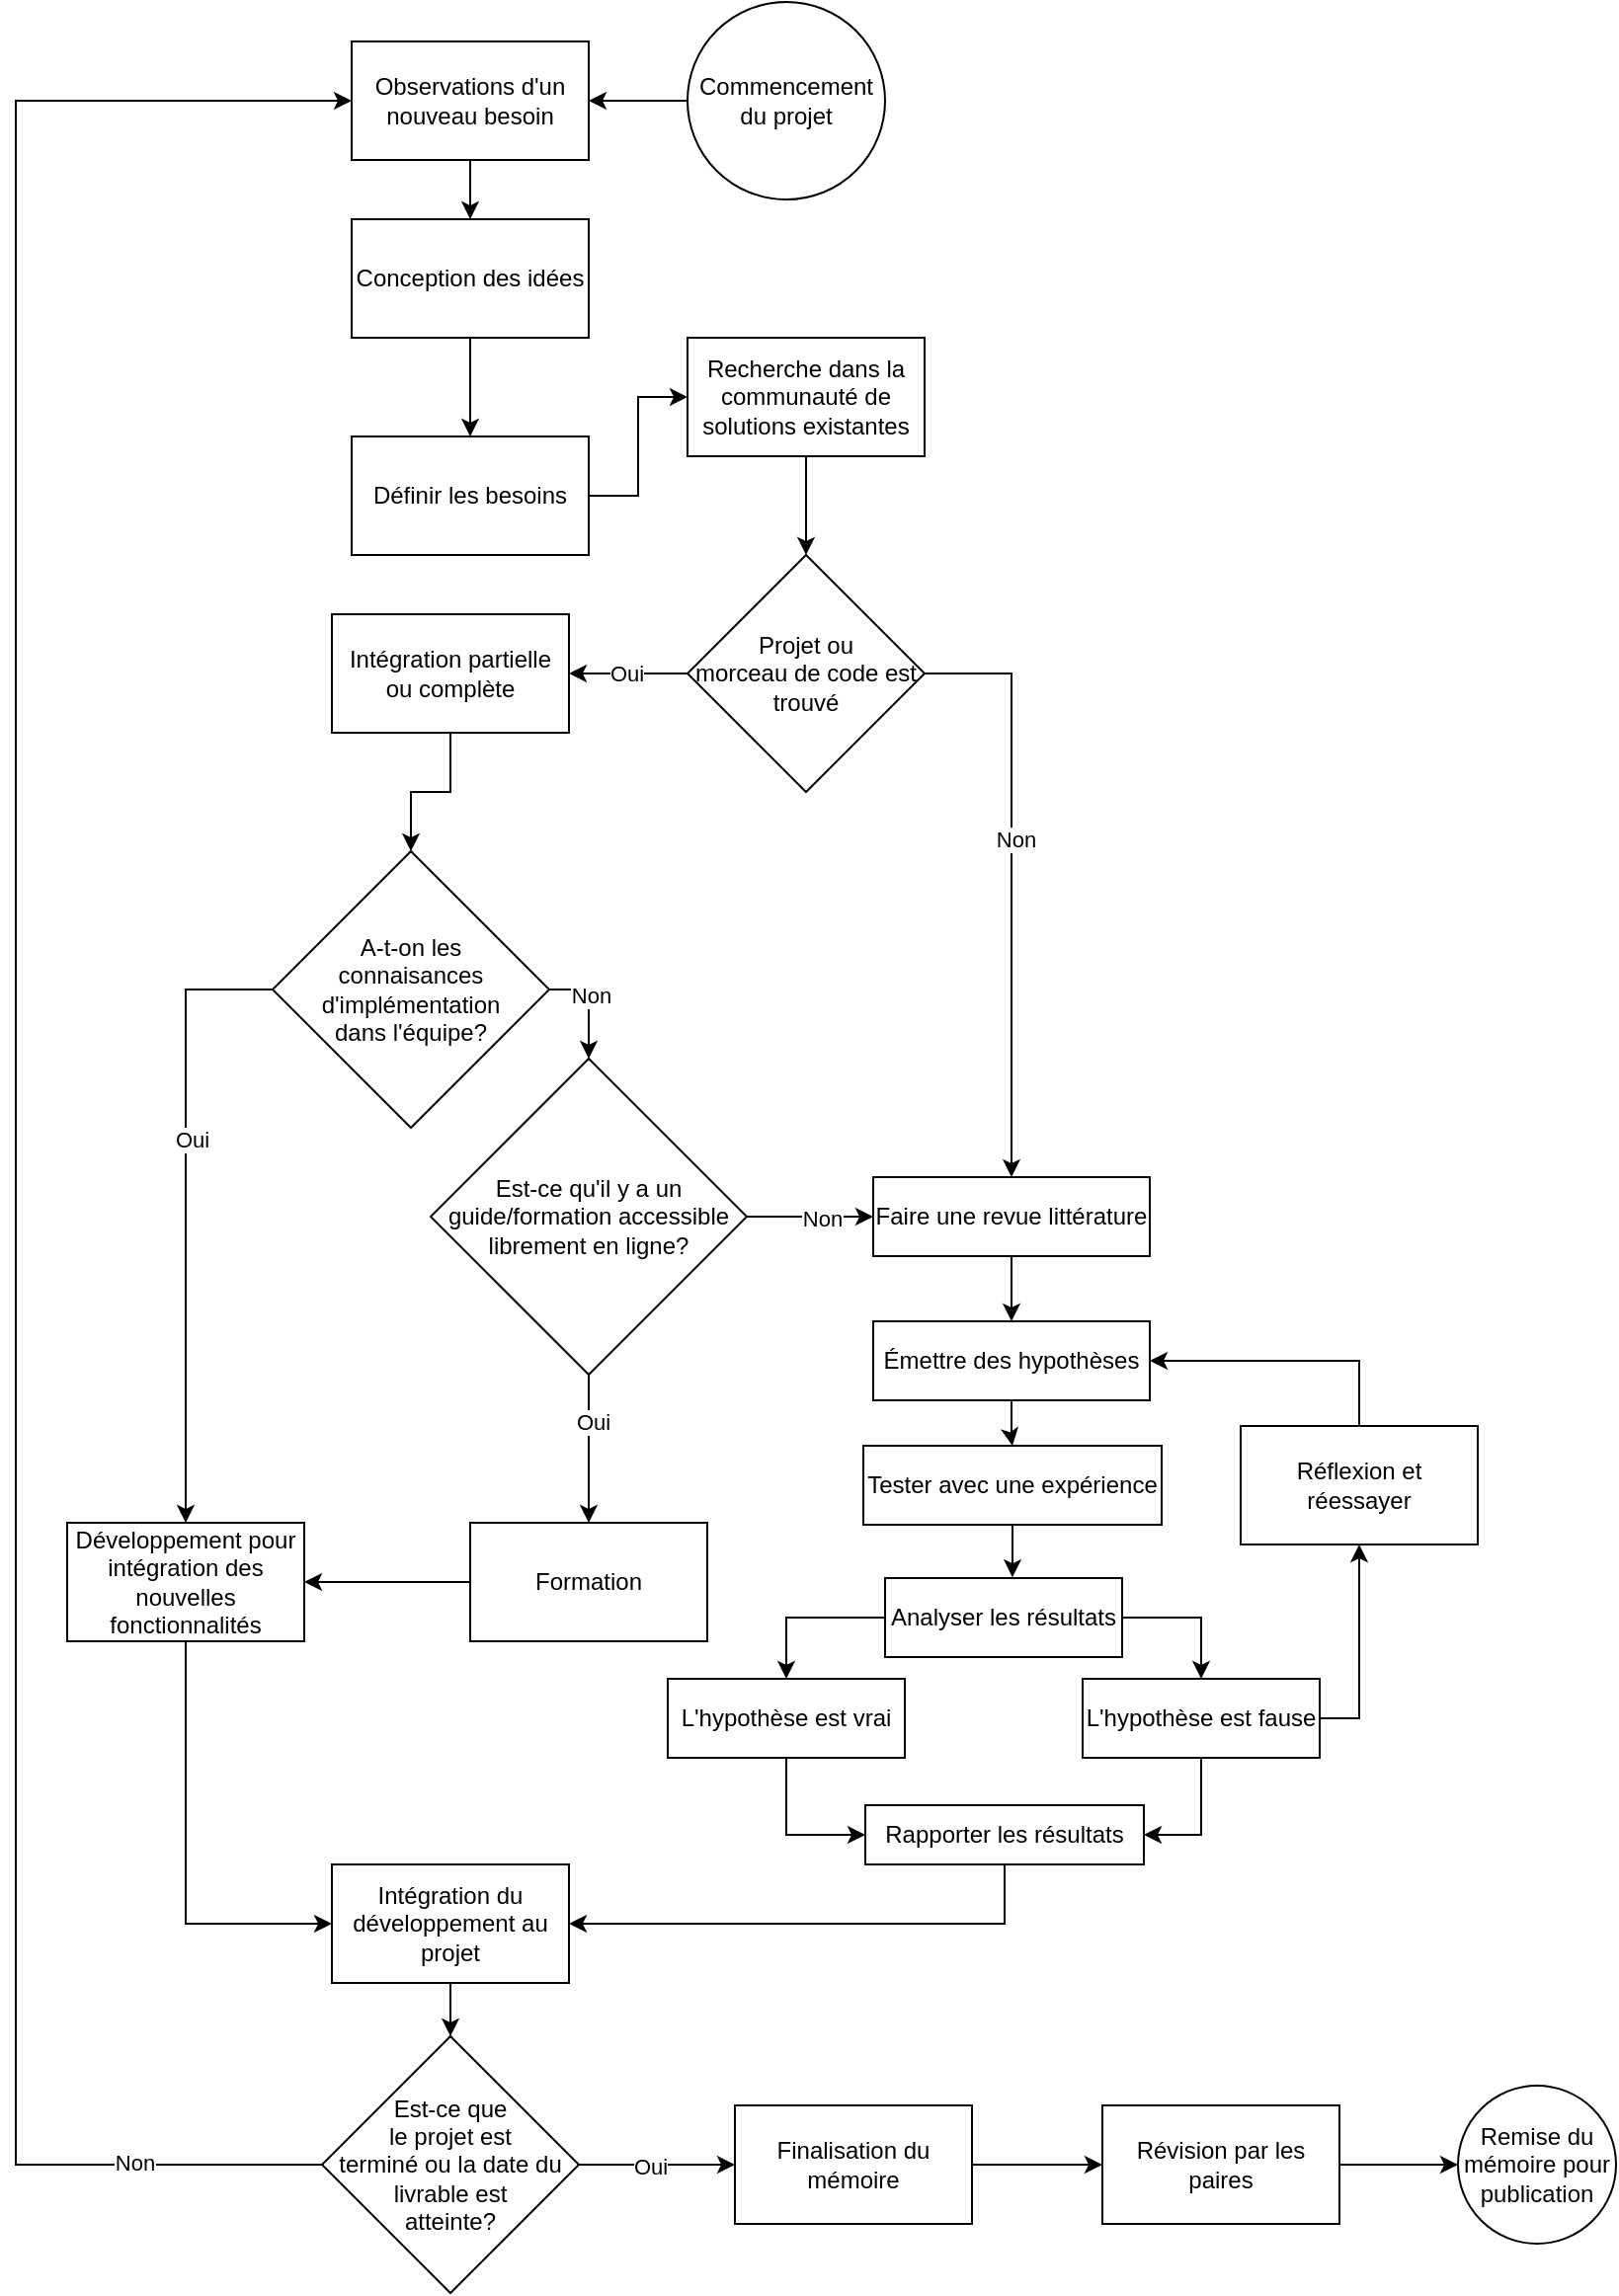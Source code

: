 <mxfile version="21.2.9" type="device">
  <diagram name="Page-1" id="TdMP7RXxZ5fVctfMn1uE">
    <mxGraphModel dx="4704" dy="2656" grid="1" gridSize="10" guides="1" tooltips="1" connect="1" arrows="1" fold="1" page="1" pageScale="1" pageWidth="827" pageHeight="1169" math="0" shadow="0">
      <root>
        <mxCell id="0" />
        <mxCell id="1" parent="0" />
        <mxCell id="NCH8o113N83UNr_NgnJS-6" style="edgeStyle=orthogonalEdgeStyle;rounded=0;orthogonalLoop=1;jettySize=auto;html=1;entryX=0.5;entryY=0;entryDx=0;entryDy=0;" parent="1" source="NCH8o113N83UNr_NgnJS-2" target="NCH8o113N83UNr_NgnJS-3" edge="1">
          <mxGeometry relative="1" as="geometry" />
        </mxCell>
        <mxCell id="NCH8o113N83UNr_NgnJS-2" value="Faire une revue littérature" style="rounded=0;whiteSpace=wrap;html=1;" parent="1" vertex="1">
          <mxGeometry x="364" y="515" width="140" height="40" as="geometry" />
        </mxCell>
        <mxCell id="NCH8o113N83UNr_NgnJS-20" style="edgeStyle=orthogonalEdgeStyle;rounded=0;orthogonalLoop=1;jettySize=auto;html=1;" parent="1" source="NCH8o113N83UNr_NgnJS-3" target="NCH8o113N83UNr_NgnJS-4" edge="1">
          <mxGeometry relative="1" as="geometry" />
        </mxCell>
        <mxCell id="NCH8o113N83UNr_NgnJS-3" value="Émettre des hypothèses" style="rounded=0;whiteSpace=wrap;html=1;" parent="1" vertex="1">
          <mxGeometry x="364" y="588" width="140" height="40" as="geometry" />
        </mxCell>
        <mxCell id="NCH8o113N83UNr_NgnJS-13" style="edgeStyle=orthogonalEdgeStyle;rounded=0;orthogonalLoop=1;jettySize=auto;html=1;entryX=0.537;entryY=-0.01;entryDx=0;entryDy=0;entryPerimeter=0;" parent="1" source="NCH8o113N83UNr_NgnJS-4" target="NCH8o113N83UNr_NgnJS-8" edge="1">
          <mxGeometry relative="1" as="geometry" />
        </mxCell>
        <mxCell id="NCH8o113N83UNr_NgnJS-4" value="Tester avec une expérience" style="rounded=0;whiteSpace=wrap;html=1;" parent="1" vertex="1">
          <mxGeometry x="359" y="651" width="151" height="40" as="geometry" />
        </mxCell>
        <mxCell id="NCH8o113N83UNr_NgnJS-14" style="edgeStyle=orthogonalEdgeStyle;rounded=0;orthogonalLoop=1;jettySize=auto;html=1;entryX=0.5;entryY=0;entryDx=0;entryDy=0;exitX=0;exitY=0.5;exitDx=0;exitDy=0;" parent="1" source="NCH8o113N83UNr_NgnJS-8" target="NCH8o113N83UNr_NgnJS-9" edge="1">
          <mxGeometry relative="1" as="geometry" />
        </mxCell>
        <mxCell id="NCH8o113N83UNr_NgnJS-15" style="edgeStyle=orthogonalEdgeStyle;rounded=0;orthogonalLoop=1;jettySize=auto;html=1;entryX=0.5;entryY=0;entryDx=0;entryDy=0;exitX=1;exitY=0.5;exitDx=0;exitDy=0;" parent="1" source="NCH8o113N83UNr_NgnJS-8" target="NCH8o113N83UNr_NgnJS-10" edge="1">
          <mxGeometry relative="1" as="geometry" />
        </mxCell>
        <mxCell id="NCH8o113N83UNr_NgnJS-8" value="Analyser les résultats" style="rounded=0;whiteSpace=wrap;html=1;" parent="1" vertex="1">
          <mxGeometry x="370" y="718" width="120" height="40" as="geometry" />
        </mxCell>
        <mxCell id="NCH8o113N83UNr_NgnJS-16" value="" style="edgeStyle=orthogonalEdgeStyle;rounded=0;orthogonalLoop=1;jettySize=auto;html=1;entryX=0;entryY=0.5;entryDx=0;entryDy=0;" parent="1" source="NCH8o113N83UNr_NgnJS-9" target="NCH8o113N83UNr_NgnJS-11" edge="1">
          <mxGeometry relative="1" as="geometry" />
        </mxCell>
        <mxCell id="NCH8o113N83UNr_NgnJS-9" value="L&#39;hypothèse est vrai" style="rounded=0;whiteSpace=wrap;html=1;" parent="1" vertex="1">
          <mxGeometry x="260" y="769" width="120" height="40" as="geometry" />
        </mxCell>
        <mxCell id="NCH8o113N83UNr_NgnJS-17" style="edgeStyle=orthogonalEdgeStyle;rounded=0;orthogonalLoop=1;jettySize=auto;html=1;entryX=1;entryY=0.5;entryDx=0;entryDy=0;" parent="1" source="NCH8o113N83UNr_NgnJS-10" target="NCH8o113N83UNr_NgnJS-11" edge="1">
          <mxGeometry relative="1" as="geometry" />
        </mxCell>
        <mxCell id="NCH8o113N83UNr_NgnJS-18" style="edgeStyle=orthogonalEdgeStyle;rounded=0;orthogonalLoop=1;jettySize=auto;html=1;entryX=0.5;entryY=1;entryDx=0;entryDy=0;exitX=1;exitY=0.5;exitDx=0;exitDy=0;" parent="1" source="NCH8o113N83UNr_NgnJS-10" target="NCH8o113N83UNr_NgnJS-12" edge="1">
          <mxGeometry relative="1" as="geometry" />
        </mxCell>
        <mxCell id="NCH8o113N83UNr_NgnJS-10" value="L&#39;hypothèse est fause" style="rounded=0;whiteSpace=wrap;html=1;" parent="1" vertex="1">
          <mxGeometry x="470" y="769" width="120" height="40" as="geometry" />
        </mxCell>
        <mxCell id="NxHBVrm-DMn3pa3XiHI9-50" style="edgeStyle=orthogonalEdgeStyle;rounded=0;orthogonalLoop=1;jettySize=auto;html=1;entryX=1;entryY=0.5;entryDx=0;entryDy=0;exitX=0.5;exitY=1;exitDx=0;exitDy=0;" edge="1" parent="1" source="NCH8o113N83UNr_NgnJS-11" target="NxHBVrm-DMn3pa3XiHI9-27">
          <mxGeometry relative="1" as="geometry" />
        </mxCell>
        <mxCell id="NCH8o113N83UNr_NgnJS-11" value="Rapporter les résultats" style="rounded=0;whiteSpace=wrap;html=1;" parent="1" vertex="1">
          <mxGeometry x="360" y="833" width="141" height="30" as="geometry" />
        </mxCell>
        <mxCell id="NCH8o113N83UNr_NgnJS-19" style="edgeStyle=orthogonalEdgeStyle;rounded=0;orthogonalLoop=1;jettySize=auto;html=1;entryX=1;entryY=0.5;entryDx=0;entryDy=0;exitX=0.5;exitY=0;exitDx=0;exitDy=0;" parent="1" source="NCH8o113N83UNr_NgnJS-12" target="NCH8o113N83UNr_NgnJS-3" edge="1">
          <mxGeometry relative="1" as="geometry" />
        </mxCell>
        <mxCell id="NCH8o113N83UNr_NgnJS-12" value="Réflexion et réessayer" style="rounded=0;whiteSpace=wrap;html=1;" parent="1" vertex="1">
          <mxGeometry x="550" y="641" width="120" height="60" as="geometry" />
        </mxCell>
        <mxCell id="NxHBVrm-DMn3pa3XiHI9-46" style="edgeStyle=orthogonalEdgeStyle;rounded=0;orthogonalLoop=1;jettySize=auto;html=1;entryX=0;entryY=0.5;entryDx=0;entryDy=0;" edge="1" parent="1" source="NxHBVrm-DMn3pa3XiHI9-3" target="NxHBVrm-DMn3pa3XiHI9-8">
          <mxGeometry relative="1" as="geometry" />
        </mxCell>
        <mxCell id="NxHBVrm-DMn3pa3XiHI9-3" value="Définir les besoins" style="rounded=0;whiteSpace=wrap;html=1;" vertex="1" parent="1">
          <mxGeometry x="100" y="140" width="120" height="60" as="geometry" />
        </mxCell>
        <mxCell id="NxHBVrm-DMn3pa3XiHI9-49" style="edgeStyle=orthogonalEdgeStyle;rounded=0;orthogonalLoop=1;jettySize=auto;html=1;entryX=0;entryY=0.5;entryDx=0;entryDy=0;exitX=0.5;exitY=1;exitDx=0;exitDy=0;" edge="1" parent="1" source="NxHBVrm-DMn3pa3XiHI9-6" target="NxHBVrm-DMn3pa3XiHI9-27">
          <mxGeometry relative="1" as="geometry" />
        </mxCell>
        <mxCell id="NxHBVrm-DMn3pa3XiHI9-6" value="Développement pour intégration des nouvelles fonctionnalités" style="rounded=0;whiteSpace=wrap;html=1;" vertex="1" parent="1">
          <mxGeometry x="-44" y="690" width="120" height="60" as="geometry" />
        </mxCell>
        <mxCell id="NxHBVrm-DMn3pa3XiHI9-47" style="edgeStyle=orthogonalEdgeStyle;rounded=0;orthogonalLoop=1;jettySize=auto;html=1;entryX=0.5;entryY=0;entryDx=0;entryDy=0;" edge="1" parent="1" source="NxHBVrm-DMn3pa3XiHI9-8" target="NxHBVrm-DMn3pa3XiHI9-20">
          <mxGeometry relative="1" as="geometry" />
        </mxCell>
        <mxCell id="NxHBVrm-DMn3pa3XiHI9-8" value="Recherche dans la communauté de solutions existantes" style="rounded=0;whiteSpace=wrap;html=1;" vertex="1" parent="1">
          <mxGeometry x="270" y="90" width="120" height="60" as="geometry" />
        </mxCell>
        <mxCell id="NxHBVrm-DMn3pa3XiHI9-32" style="edgeStyle=orthogonalEdgeStyle;rounded=0;orthogonalLoop=1;jettySize=auto;html=1;entryX=0.5;entryY=0;entryDx=0;entryDy=0;exitX=0;exitY=0.5;exitDx=0;exitDy=0;" edge="1" parent="1" source="NxHBVrm-DMn3pa3XiHI9-12" target="NxHBVrm-DMn3pa3XiHI9-6">
          <mxGeometry relative="1" as="geometry" />
        </mxCell>
        <mxCell id="NxHBVrm-DMn3pa3XiHI9-33" value="Oui" style="edgeLabel;html=1;align=center;verticalAlign=middle;resizable=0;points=[];" vertex="1" connectable="0" parent="NxHBVrm-DMn3pa3XiHI9-32">
          <mxGeometry x="-0.237" y="3" relative="1" as="geometry">
            <mxPoint as="offset" />
          </mxGeometry>
        </mxCell>
        <mxCell id="NxHBVrm-DMn3pa3XiHI9-36" style="edgeStyle=orthogonalEdgeStyle;rounded=0;orthogonalLoop=1;jettySize=auto;html=1;entryX=0.5;entryY=0;entryDx=0;entryDy=0;exitX=1;exitY=0.5;exitDx=0;exitDy=0;" edge="1" parent="1" source="NxHBVrm-DMn3pa3XiHI9-12" target="NxHBVrm-DMn3pa3XiHI9-35">
          <mxGeometry relative="1" as="geometry" />
        </mxCell>
        <mxCell id="NxHBVrm-DMn3pa3XiHI9-37" value="Non" style="edgeLabel;html=1;align=center;verticalAlign=middle;resizable=0;points=[];" vertex="1" connectable="0" parent="NxHBVrm-DMn3pa3XiHI9-36">
          <mxGeometry x="-0.182" y="1" relative="1" as="geometry">
            <mxPoint as="offset" />
          </mxGeometry>
        </mxCell>
        <mxCell id="NxHBVrm-DMn3pa3XiHI9-12" value="&lt;div&gt;A-t-on les &lt;br&gt;&lt;/div&gt;&lt;div&gt;connaisances d&#39;implémentation &lt;br&gt;&lt;/div&gt;&lt;div&gt;dans l&#39;équipe?&lt;/div&gt;" style="rhombus;whiteSpace=wrap;html=1;" vertex="1" parent="1">
          <mxGeometry x="60" y="350" width="140" height="140" as="geometry" />
        </mxCell>
        <mxCell id="NxHBVrm-DMn3pa3XiHI9-44" style="edgeStyle=orthogonalEdgeStyle;rounded=0;orthogonalLoop=1;jettySize=auto;html=1;" edge="1" parent="1" source="NxHBVrm-DMn3pa3XiHI9-14" target="NxHBVrm-DMn3pa3XiHI9-15">
          <mxGeometry relative="1" as="geometry" />
        </mxCell>
        <mxCell id="NxHBVrm-DMn3pa3XiHI9-14" value="Observations d&#39;un nouveau besoin" style="rounded=0;whiteSpace=wrap;html=1;" vertex="1" parent="1">
          <mxGeometry x="100" y="-60" width="120" height="60" as="geometry" />
        </mxCell>
        <mxCell id="NxHBVrm-DMn3pa3XiHI9-45" style="edgeStyle=orthogonalEdgeStyle;rounded=0;orthogonalLoop=1;jettySize=auto;html=1;entryX=0.5;entryY=0;entryDx=0;entryDy=0;" edge="1" parent="1" source="NxHBVrm-DMn3pa3XiHI9-15" target="NxHBVrm-DMn3pa3XiHI9-3">
          <mxGeometry relative="1" as="geometry" />
        </mxCell>
        <mxCell id="NxHBVrm-DMn3pa3XiHI9-15" value="Conception des idées" style="rounded=0;whiteSpace=wrap;html=1;" vertex="1" parent="1">
          <mxGeometry x="100" y="30" width="120" height="60" as="geometry" />
        </mxCell>
        <mxCell id="NxHBVrm-DMn3pa3XiHI9-23" style="edgeStyle=orthogonalEdgeStyle;rounded=0;orthogonalLoop=1;jettySize=auto;html=1;exitX=0;exitY=0.5;exitDx=0;exitDy=0;" edge="1" parent="1" source="NxHBVrm-DMn3pa3XiHI9-20" target="NxHBVrm-DMn3pa3XiHI9-22">
          <mxGeometry relative="1" as="geometry" />
        </mxCell>
        <mxCell id="NxHBVrm-DMn3pa3XiHI9-24" value="Oui" style="edgeLabel;html=1;align=center;verticalAlign=middle;resizable=0;points=[];" vertex="1" connectable="0" parent="NxHBVrm-DMn3pa3XiHI9-23">
          <mxGeometry x="0.033" relative="1" as="geometry">
            <mxPoint as="offset" />
          </mxGeometry>
        </mxCell>
        <mxCell id="NxHBVrm-DMn3pa3XiHI9-25" style="edgeStyle=orthogonalEdgeStyle;rounded=0;orthogonalLoop=1;jettySize=auto;html=1;entryX=0.5;entryY=0;entryDx=0;entryDy=0;exitX=1;exitY=0.5;exitDx=0;exitDy=0;" edge="1" parent="1" source="NxHBVrm-DMn3pa3XiHI9-20" target="NCH8o113N83UNr_NgnJS-2">
          <mxGeometry relative="1" as="geometry" />
        </mxCell>
        <mxCell id="NxHBVrm-DMn3pa3XiHI9-26" value="Non" style="edgeLabel;html=1;align=center;verticalAlign=middle;resizable=0;points=[];" vertex="1" connectable="0" parent="NxHBVrm-DMn3pa3XiHI9-25">
          <mxGeometry x="-0.145" y="2" relative="1" as="geometry">
            <mxPoint as="offset" />
          </mxGeometry>
        </mxCell>
        <mxCell id="NxHBVrm-DMn3pa3XiHI9-20" value="&lt;div&gt;Projet ou &lt;br&gt;&lt;/div&gt;&lt;div&gt;morceau de code est &lt;br&gt;&lt;/div&gt;&lt;div&gt;trouvé&lt;/div&gt;" style="rhombus;whiteSpace=wrap;html=1;" vertex="1" parent="1">
          <mxGeometry x="270" y="200" width="120" height="120" as="geometry" />
        </mxCell>
        <mxCell id="NxHBVrm-DMn3pa3XiHI9-38" style="edgeStyle=orthogonalEdgeStyle;rounded=0;orthogonalLoop=1;jettySize=auto;html=1;entryX=0.5;entryY=0;entryDx=0;entryDy=0;" edge="1" parent="1" source="NxHBVrm-DMn3pa3XiHI9-22" target="NxHBVrm-DMn3pa3XiHI9-12">
          <mxGeometry relative="1" as="geometry" />
        </mxCell>
        <mxCell id="NxHBVrm-DMn3pa3XiHI9-22" value="Intégration partielle ou complète" style="rounded=0;whiteSpace=wrap;html=1;" vertex="1" parent="1">
          <mxGeometry x="90" y="230" width="120" height="60" as="geometry" />
        </mxCell>
        <mxCell id="NxHBVrm-DMn3pa3XiHI9-51" style="edgeStyle=orthogonalEdgeStyle;rounded=0;orthogonalLoop=1;jettySize=auto;html=1;entryX=0.5;entryY=0;entryDx=0;entryDy=0;" edge="1" parent="1" source="NxHBVrm-DMn3pa3XiHI9-27" target="NxHBVrm-DMn3pa3XiHI9-29">
          <mxGeometry relative="1" as="geometry" />
        </mxCell>
        <mxCell id="NxHBVrm-DMn3pa3XiHI9-27" value="Intégration du développement au projet" style="rounded=0;whiteSpace=wrap;html=1;" vertex="1" parent="1">
          <mxGeometry x="90" y="863" width="120" height="60" as="geometry" />
        </mxCell>
        <mxCell id="NxHBVrm-DMn3pa3XiHI9-52" style="edgeStyle=orthogonalEdgeStyle;rounded=0;orthogonalLoop=1;jettySize=auto;html=1;entryX=0;entryY=0.5;entryDx=0;entryDy=0;exitX=0;exitY=0.5;exitDx=0;exitDy=0;" edge="1" parent="1" source="NxHBVrm-DMn3pa3XiHI9-29" target="NxHBVrm-DMn3pa3XiHI9-14">
          <mxGeometry relative="1" as="geometry">
            <Array as="points">
              <mxPoint x="-70" y="1015" />
              <mxPoint x="-70" y="-30" />
            </Array>
          </mxGeometry>
        </mxCell>
        <mxCell id="NxHBVrm-DMn3pa3XiHI9-53" value="Non" style="edgeLabel;html=1;align=center;verticalAlign=middle;resizable=0;points=[];" vertex="1" connectable="0" parent="NxHBVrm-DMn3pa3XiHI9-52">
          <mxGeometry x="-0.861" y="-1" relative="1" as="geometry">
            <mxPoint as="offset" />
          </mxGeometry>
        </mxCell>
        <mxCell id="NxHBVrm-DMn3pa3XiHI9-54" style="edgeStyle=orthogonalEdgeStyle;rounded=0;orthogonalLoop=1;jettySize=auto;html=1;entryX=0;entryY=0.5;entryDx=0;entryDy=0;" edge="1" parent="1" source="NxHBVrm-DMn3pa3XiHI9-29" target="NxHBVrm-DMn3pa3XiHI9-30">
          <mxGeometry relative="1" as="geometry" />
        </mxCell>
        <mxCell id="NxHBVrm-DMn3pa3XiHI9-55" value="Oui" style="edgeLabel;html=1;align=center;verticalAlign=middle;resizable=0;points=[];" vertex="1" connectable="0" parent="NxHBVrm-DMn3pa3XiHI9-54">
          <mxGeometry x="-0.083" y="-1" relative="1" as="geometry">
            <mxPoint as="offset" />
          </mxGeometry>
        </mxCell>
        <mxCell id="NxHBVrm-DMn3pa3XiHI9-29" value="&lt;div&gt;Est-ce que &lt;br&gt;&lt;/div&gt;&lt;div&gt;le projet est &lt;br&gt;&lt;/div&gt;&lt;div&gt;terminé ou la date du &lt;br&gt;&lt;/div&gt;&lt;div&gt;livrable est &lt;br&gt;&lt;/div&gt;&lt;div&gt;atteinte?&lt;/div&gt;" style="rhombus;whiteSpace=wrap;html=1;" vertex="1" parent="1">
          <mxGeometry x="85" y="950" width="130" height="130" as="geometry" />
        </mxCell>
        <mxCell id="NxHBVrm-DMn3pa3XiHI9-59" style="edgeStyle=orthogonalEdgeStyle;rounded=0;orthogonalLoop=1;jettySize=auto;html=1;entryX=0;entryY=0.5;entryDx=0;entryDy=0;" edge="1" parent="1" source="NxHBVrm-DMn3pa3XiHI9-30" target="NxHBVrm-DMn3pa3XiHI9-56">
          <mxGeometry relative="1" as="geometry" />
        </mxCell>
        <mxCell id="NxHBVrm-DMn3pa3XiHI9-30" value="Finalisation du mémoire" style="rounded=0;whiteSpace=wrap;html=1;" vertex="1" parent="1">
          <mxGeometry x="294" y="985" width="120" height="60" as="geometry" />
        </mxCell>
        <mxCell id="NxHBVrm-DMn3pa3XiHI9-43" style="edgeStyle=orthogonalEdgeStyle;rounded=0;orthogonalLoop=1;jettySize=auto;html=1;entryX=1;entryY=0.5;entryDx=0;entryDy=0;" edge="1" parent="1" source="NxHBVrm-DMn3pa3XiHI9-31" target="NxHBVrm-DMn3pa3XiHI9-14">
          <mxGeometry relative="1" as="geometry" />
        </mxCell>
        <mxCell id="NxHBVrm-DMn3pa3XiHI9-31" value="Commencement du projet" style="ellipse;whiteSpace=wrap;html=1;aspect=fixed;" vertex="1" parent="1">
          <mxGeometry x="270" y="-80" width="100" height="100" as="geometry" />
        </mxCell>
        <mxCell id="NxHBVrm-DMn3pa3XiHI9-48" style="edgeStyle=orthogonalEdgeStyle;rounded=0;orthogonalLoop=1;jettySize=auto;html=1;entryX=1;entryY=0.5;entryDx=0;entryDy=0;" edge="1" parent="1" source="NxHBVrm-DMn3pa3XiHI9-34" target="NxHBVrm-DMn3pa3XiHI9-6">
          <mxGeometry relative="1" as="geometry" />
        </mxCell>
        <mxCell id="NxHBVrm-DMn3pa3XiHI9-34" value="Formation" style="rounded=0;whiteSpace=wrap;html=1;" vertex="1" parent="1">
          <mxGeometry x="160" y="690" width="120" height="60" as="geometry" />
        </mxCell>
        <mxCell id="NxHBVrm-DMn3pa3XiHI9-39" style="edgeStyle=orthogonalEdgeStyle;rounded=0;orthogonalLoop=1;jettySize=auto;html=1;entryX=0;entryY=0.5;entryDx=0;entryDy=0;" edge="1" parent="1" source="NxHBVrm-DMn3pa3XiHI9-35" target="NCH8o113N83UNr_NgnJS-2">
          <mxGeometry relative="1" as="geometry">
            <Array as="points">
              <mxPoint x="330" y="535" />
              <mxPoint x="330" y="535" />
            </Array>
          </mxGeometry>
        </mxCell>
        <mxCell id="NxHBVrm-DMn3pa3XiHI9-40" value="Non" style="edgeLabel;html=1;align=center;verticalAlign=middle;resizable=0;points=[];" vertex="1" connectable="0" parent="NxHBVrm-DMn3pa3XiHI9-39">
          <mxGeometry x="0.186" y="-1" relative="1" as="geometry">
            <mxPoint as="offset" />
          </mxGeometry>
        </mxCell>
        <mxCell id="NxHBVrm-DMn3pa3XiHI9-41" style="edgeStyle=orthogonalEdgeStyle;rounded=0;orthogonalLoop=1;jettySize=auto;html=1;entryX=0.5;entryY=0;entryDx=0;entryDy=0;" edge="1" parent="1" source="NxHBVrm-DMn3pa3XiHI9-35" target="NxHBVrm-DMn3pa3XiHI9-34">
          <mxGeometry relative="1" as="geometry" />
        </mxCell>
        <mxCell id="NxHBVrm-DMn3pa3XiHI9-42" value="Oui" style="edgeLabel;html=1;align=center;verticalAlign=middle;resizable=0;points=[];" vertex="1" connectable="0" parent="NxHBVrm-DMn3pa3XiHI9-41">
          <mxGeometry x="-0.356" y="2" relative="1" as="geometry">
            <mxPoint as="offset" />
          </mxGeometry>
        </mxCell>
        <mxCell id="NxHBVrm-DMn3pa3XiHI9-35" value="Est-ce qu&#39;il y a un guide/formation accessible librement en ligne?" style="rhombus;whiteSpace=wrap;html=1;" vertex="1" parent="1">
          <mxGeometry x="140" y="455" width="160" height="160" as="geometry" />
        </mxCell>
        <mxCell id="NxHBVrm-DMn3pa3XiHI9-61" style="edgeStyle=orthogonalEdgeStyle;rounded=0;orthogonalLoop=1;jettySize=auto;html=1;entryX=0;entryY=0.5;entryDx=0;entryDy=0;" edge="1" parent="1" source="NxHBVrm-DMn3pa3XiHI9-56" target="NxHBVrm-DMn3pa3XiHI9-60">
          <mxGeometry relative="1" as="geometry" />
        </mxCell>
        <mxCell id="NxHBVrm-DMn3pa3XiHI9-56" value="Révision par les paires" style="rounded=0;whiteSpace=wrap;html=1;" vertex="1" parent="1">
          <mxGeometry x="480" y="985" width="120" height="60" as="geometry" />
        </mxCell>
        <mxCell id="NxHBVrm-DMn3pa3XiHI9-60" value="Remise du mémoire pour publication" style="ellipse;whiteSpace=wrap;html=1;aspect=fixed;" vertex="1" parent="1">
          <mxGeometry x="660" y="975" width="80" height="80" as="geometry" />
        </mxCell>
      </root>
    </mxGraphModel>
  </diagram>
</mxfile>
